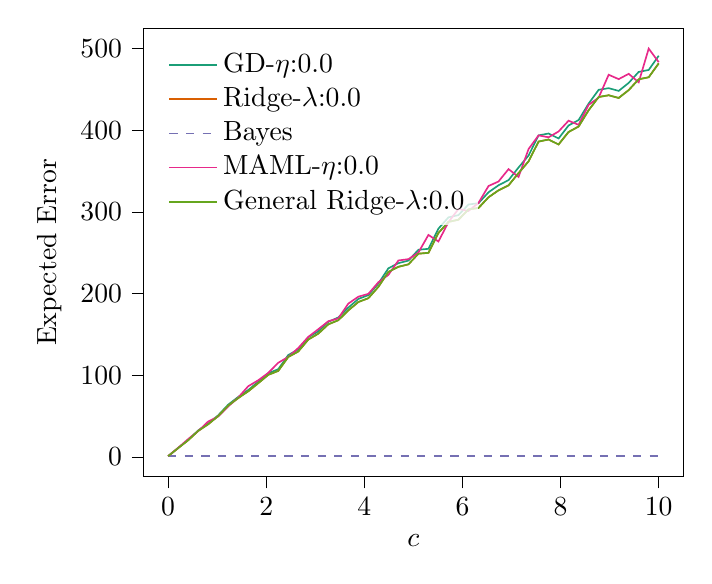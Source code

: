 % This file was created with tikzplotlib v0.10.1.
\begin{tikzpicture}

\definecolor{chocolate217952}{RGB}{217,95,2}
\definecolor{darkcyan27158119}{RGB}{27,158,119}
\definecolor{darkgray176}{RGB}{176,176,176}
\definecolor{deeppink23141138}{RGB}{231,41,138}
\definecolor{lightslategray117112179}{RGB}{117,112,179}
\definecolor{olivedrab10216630}{RGB}{102,166,30}

\begin{axis}[
legend cell align={left},
legend style={
  fill opacity=0.8,
  draw opacity=1,
  text opacity=1,
  at={(0.03,0.97)},
  anchor=north west,
  draw=none
},
tick align=outside,
tick pos=left,
x grid style={darkgray176},
xlabel={\(\displaystyle c\)},
xmin=-0.5, xmax=10.5,
xtick style={color=black},
y grid style={darkgray176},
ylabel={Expected Error},
ymin=-23.953, ymax=525.01,
ytick style={color=black}
]
\addplot [semithick, darkcyan27158119]
table {%
0 1.0
0.204 11.074
0.408 20.849
0.612 32.523
0.816 40.795
1.02 51.015
1.224 64.032
1.429 73.543
1.633 81.958
1.837 92.139
2.041 102.488
2.245 107.513
2.449 124.838
2.653 131.614
2.857 146.656
3.061 153.871
3.265 165.53
3.469 170.824
3.673 182.915
3.878 193.516
4.082 198.203
4.286 212.424
4.49 231.092
4.694 237.311
4.898 240.474
5.102 253.753
5.306 254.899
5.51 279.63
5.714 293.442
5.918 296.146
6.122 309.163
6.327 310.808
6.531 324.142
6.735 332.713
6.939 339.015
7.143 354.5
7.347 369.129
7.551 393.793
7.755 396.109
7.959 390.012
8.163 405.942
8.367 412.539
8.571 432.691
8.776 449.61
8.98 451.614
9.184 448.272
9.388 458.065
9.592 471.508
9.796 473.926
10 491.329
};
\addlegendentry{GD-$\eta$:0.0}
\addplot [semithick, chocolate217952]
table {%
0 1.021
0.204 10.907
0.408 20.493
0.612 31.934
0.816 40.04
1.02 50.082
1.224 62.818
1.429 72.186
1.633 80.432
1.837 90.378
2.041 100.575
2.245 105.454
2.449 122.501
2.653 129.154
2.857 143.821
3.061 151.03
3.265 162.431
3.469 167.475
3.673 179.486
3.878 189.801
4.082 194.45
4.286 208.378
4.49 226.656
4.694 232.868
4.898 235.904
5.102 248.906
5.306 250.002
5.51 274.319
5.714 287.897
5.918 290.539
6.122 303.157
6.327 304.9
6.531 318.047
6.735 326.533
6.939 332.623
7.143 347.645
7.347 361.991
7.551 386.231
7.755 388.734
7.959 382.667
8.163 397.989
8.367 404.656
8.571 424.575
8.776 440.778
8.98 442.927
9.184 439.605
9.388 449.263
9.592 462.499
9.796 464.969
10 481.959
};
\addlegendentry{Ridge-$\lambda$:0.0}
\addplot [semithick, lightslategray117112179, dashed]
table {%
0 1.0
0.204 1.0
0.408 1.0
0.612 1.0
0.816 1.0
1.02 1.0
1.224 1.0
1.429 1.0
1.633 1.0
1.837 1.0
2.041 1.0
2.245 1.0
2.449 1.0
2.653 1.0
2.857 1.0
3.061 1.0
3.265 1.0
3.469 1.0
3.673 1.0
3.878 1.0
4.082 1.0
4.286 1.0
4.49 1.0
4.694 1.0
4.898 1.0
5.102 1.0
5.306 1.0
5.51 1.0
5.714 1.0
5.918 1.0
6.122 1.0
6.327 1.0
6.531 1.0
6.735 1.0
6.939 1.0
7.143 1.0
7.347 1.0
7.551 1.0
7.755 1.0
7.959 1.0
8.163 1.0
8.367 1.0
8.571 1.0
8.776 1.0
8.98 1.0
9.184 1.0
9.388 1.0
9.592 1.0
9.796 1.0
10 1.0
};
\addlegendentry{Bayes}
\addplot [semithick, deeppink23141138]
table {%
0 1.01
0.204 11.171
0.408 21.933
0.612 31.658
0.816 43.418
1.02 49.61
1.224 61.908
1.429 72.836
1.633 86.659
1.837 93.935
2.041 102.955
2.245 115.396
2.449 122.536
2.653 133.464
2.857 147.068
3.061 156.446
3.265 166.223
3.469 169.695
3.673 187.788
3.878 196.297
4.082 199.757
4.286 213.987
4.49 222.989
4.694 240.615
4.898 242.261
5.102 250.41
5.306 271.894
5.51 263.891
5.714 287.58
5.918 303.656
6.122 301.243
6.327 311.17
6.531 331.812
6.735 337.363
6.939 352.484
7.143 342.96
7.347 377.042
7.551 393.8
7.755 391.451
7.959 398.576
8.163 411.803
8.367 406.686
8.571 431.17
8.776 440.059
8.98 468.054
9.184 462.665
9.388 469.156
9.592 458.8
9.796 500.057
10 483.44
};
\addlegendentry{MAML-$\eta$:0.0}
\addplot [semithick, olivedrab10216630]
table {%
0 1.021
0.204 10.907
0.408 20.493
0.612 31.934
0.816 40.04
1.02 50.082
1.224 62.818
1.429 72.186
1.633 80.432
1.837 90.378
2.041 100.575
2.245 105.454
2.449 122.501
2.653 129.154
2.857 143.821
3.061 151.03
3.265 162.431
3.469 167.475
3.673 179.486
3.878 189.801
4.082 194.45
4.286 208.378
4.49 226.656
4.694 232.868
4.898 235.904
5.102 248.906
5.306 250.002
5.51 274.319
5.714 287.897
5.918 290.539
6.122 303.157
6.327 304.9
6.531 318.047
6.735 326.533
6.939 332.623
7.143 347.645
7.347 361.991
7.551 386.231
7.755 388.734
7.959 382.667
8.163 397.989
8.367 404.656
8.571 424.575
8.776 440.778
8.98 442.927
9.184 439.605
9.388 449.263
9.592 462.499
9.796 464.969
10 481.959
};
\addlegendentry{General Ridge-$\lambda$:0.0}
\end{axis}

\end{tikzpicture}
